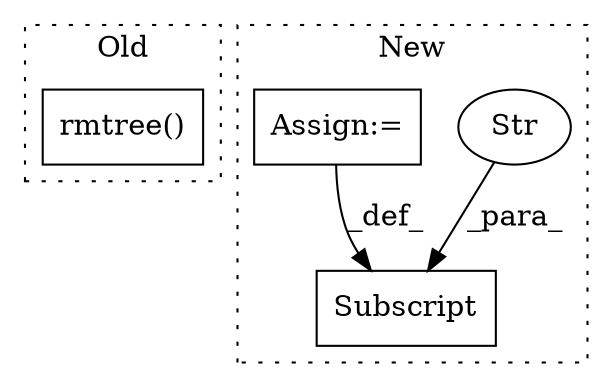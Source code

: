 digraph G {
subgraph cluster0 {
1 [label="rmtree()" a="75" s="10534,10557" l="14,1" shape="box"];
label = "Old";
style="dotted";
}
subgraph cluster1 {
2 [label="Subscript" a="63" s="9945,0" l="22,0" shape="box"];
3 [label="Str" a="66" s="9956" l="10" shape="ellipse"];
4 [label="Assign:=" a="68" s="9967" l="3" shape="box"];
label = "New";
style="dotted";
}
3 -> 2 [label="_para_"];
4 -> 2 [label="_def_"];
}